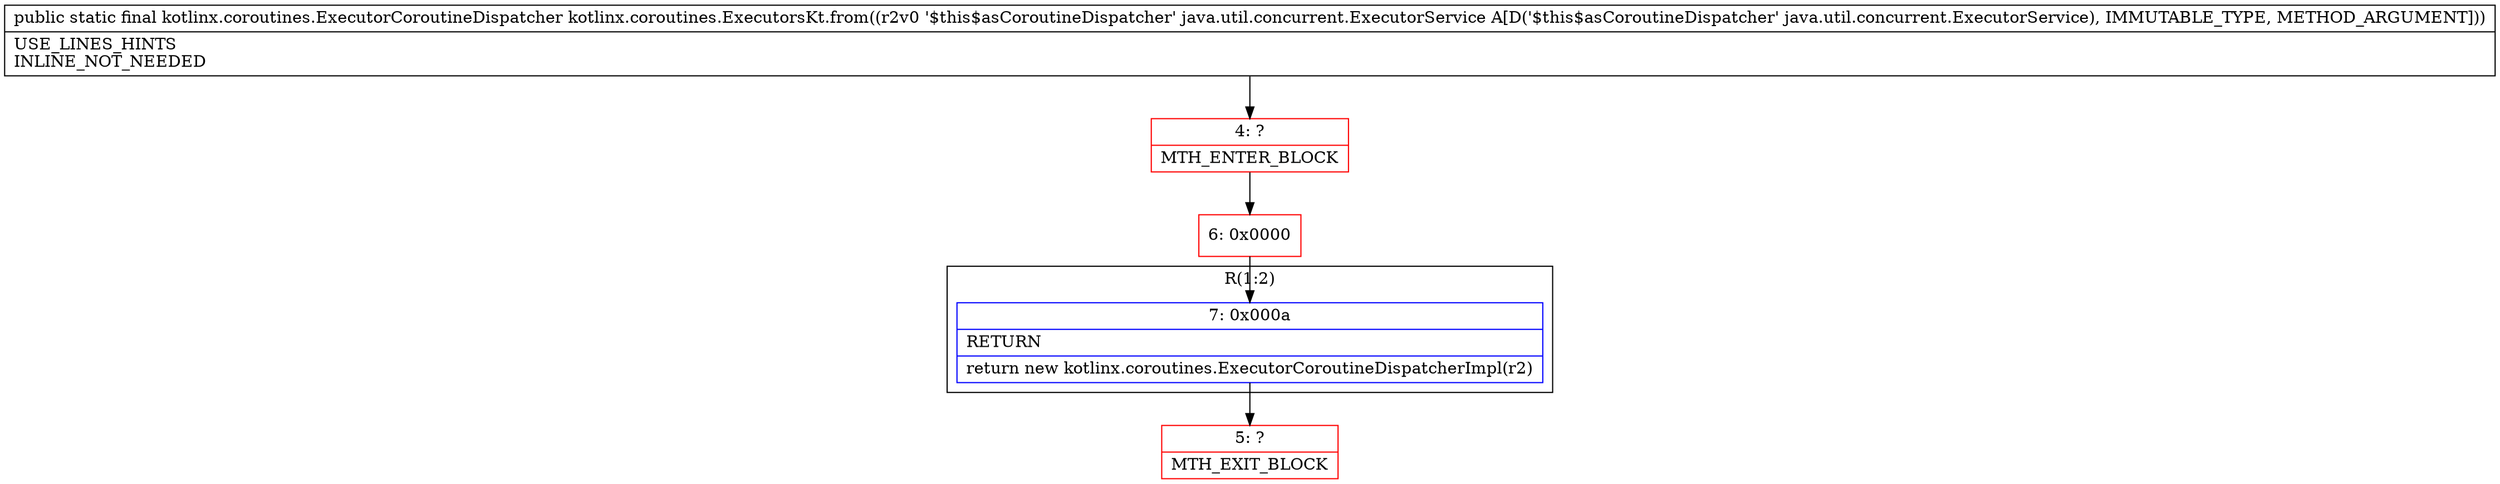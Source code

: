 digraph "CFG forkotlinx.coroutines.ExecutorsKt.from(Ljava\/util\/concurrent\/ExecutorService;)Lkotlinx\/coroutines\/ExecutorCoroutineDispatcher;" {
subgraph cluster_Region_639721518 {
label = "R(1:2)";
node [shape=record,color=blue];
Node_7 [shape=record,label="{7\:\ 0x000a|RETURN\l|return new kotlinx.coroutines.ExecutorCoroutineDispatcherImpl(r2)\l}"];
}
Node_4 [shape=record,color=red,label="{4\:\ ?|MTH_ENTER_BLOCK\l}"];
Node_6 [shape=record,color=red,label="{6\:\ 0x0000}"];
Node_5 [shape=record,color=red,label="{5\:\ ?|MTH_EXIT_BLOCK\l}"];
MethodNode[shape=record,label="{public static final kotlinx.coroutines.ExecutorCoroutineDispatcher kotlinx.coroutines.ExecutorsKt.from((r2v0 '$this$asCoroutineDispatcher' java.util.concurrent.ExecutorService A[D('$this$asCoroutineDispatcher' java.util.concurrent.ExecutorService), IMMUTABLE_TYPE, METHOD_ARGUMENT]))  | USE_LINES_HINTS\lINLINE_NOT_NEEDED\l}"];
MethodNode -> Node_4;Node_7 -> Node_5;
Node_4 -> Node_6;
Node_6 -> Node_7;
}

